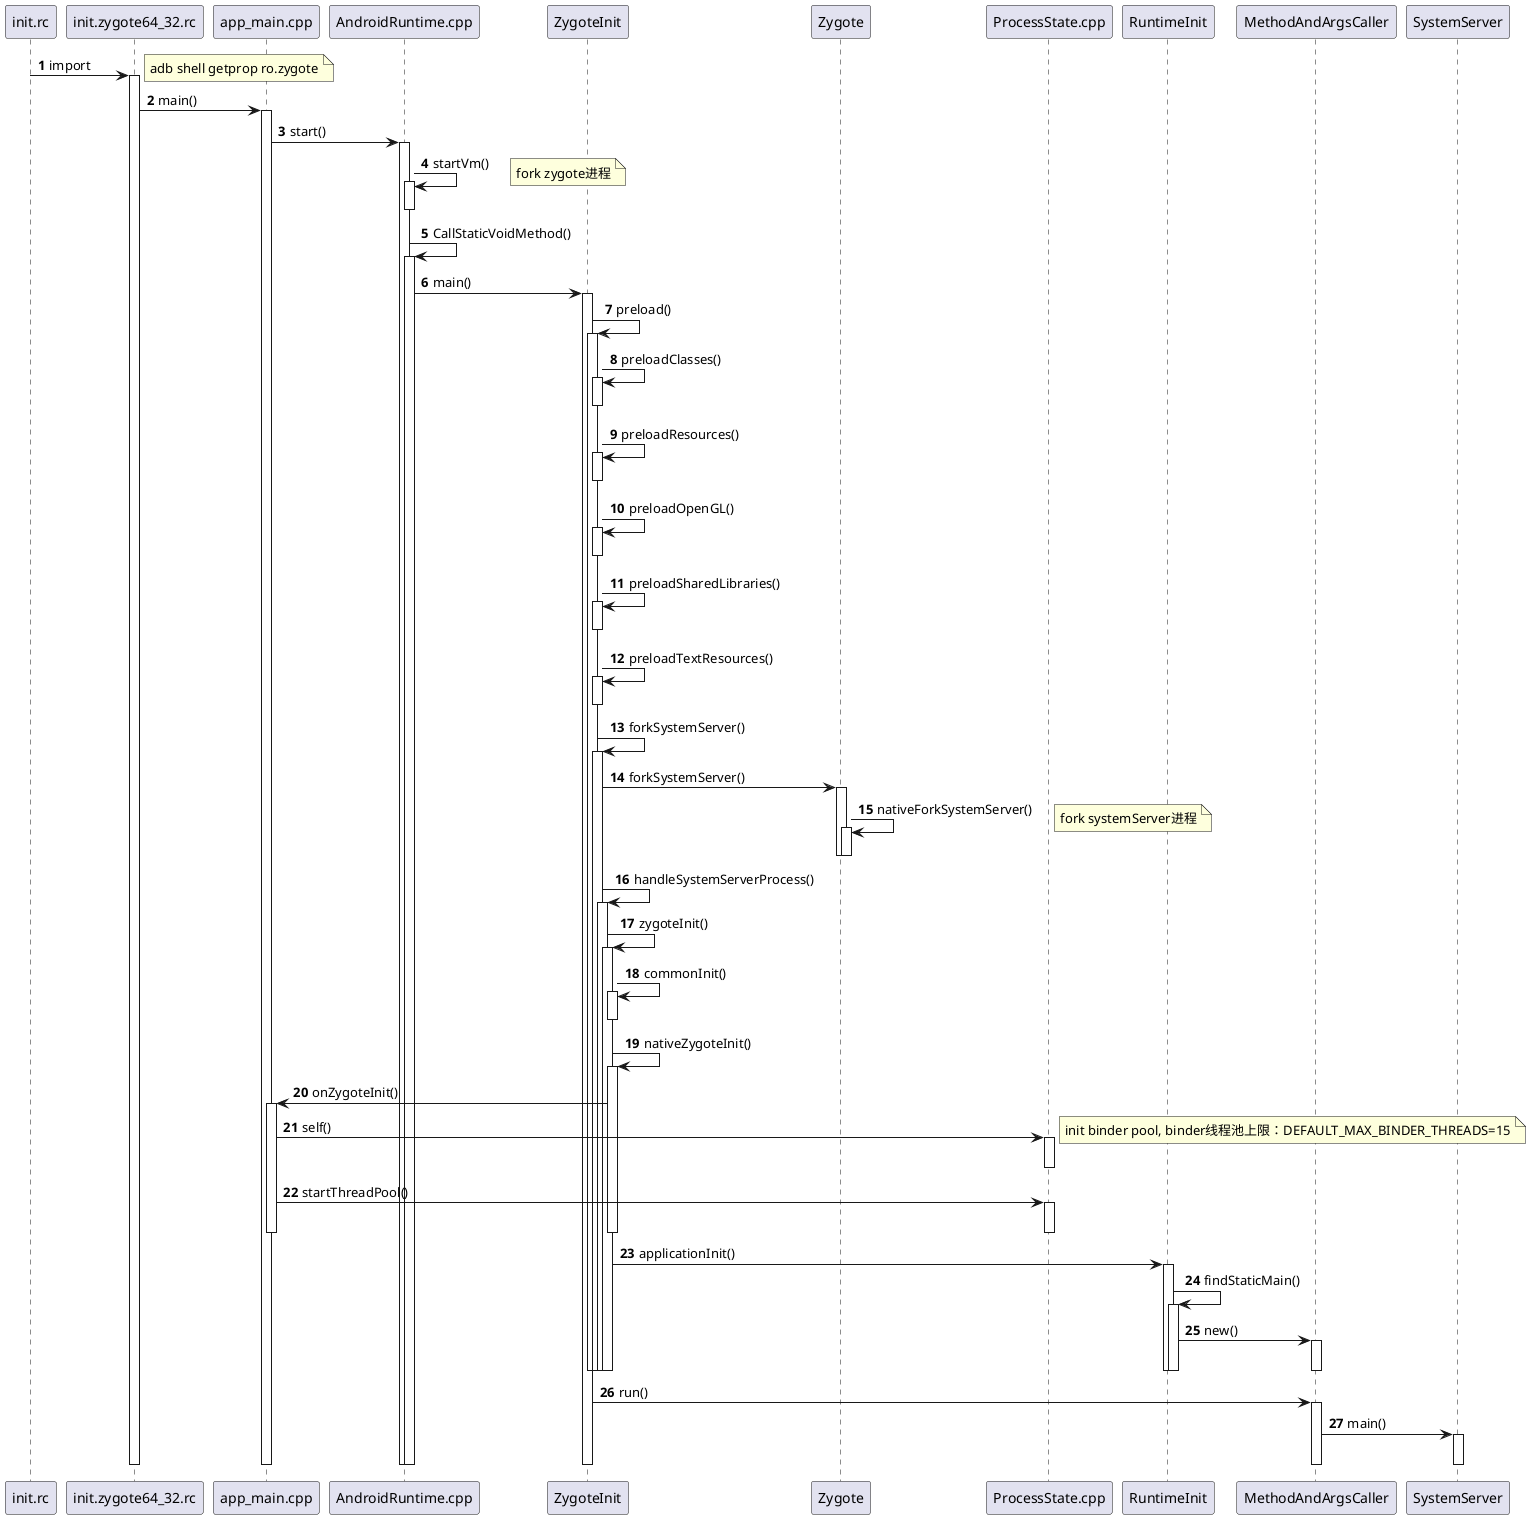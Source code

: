 @startuml
'https://plantuml.com/sequence-diagram

autonumber

init.rc -> init.zygote64_32.rc: import
activate init.zygote64_32.rc
note right:adb shell getprop ro.zygote
init.zygote64_32.rc -> app_main.cpp: main()
activate app_main.cpp
app_main.cpp -> AndroidRuntime.cpp: start()
activate AndroidRuntime.cpp
AndroidRuntime.cpp -> AndroidRuntime.cpp: startVm()
activate AndroidRuntime.cpp
deactivate AndroidRuntime.cpp
note right:fork zygote进程
AndroidRuntime.cpp -> AndroidRuntime.cpp: CallStaticVoidMethod()
activate AndroidRuntime.cpp
AndroidRuntime.cpp -> ZygoteInit: main()
activate ZygoteInit
ZygoteInit -> ZygoteInit: preload()
activate ZygoteInit
ZygoteInit -> ZygoteInit: preloadClasses()
activate ZygoteInit
deactivate ZygoteInit
ZygoteInit -> ZygoteInit: preloadResources()
activate ZygoteInit
deactivate ZygoteInit
ZygoteInit -> ZygoteInit: preloadOpenGL()
activate ZygoteInit
deactivate ZygoteInit
ZygoteInit -> ZygoteInit: preloadSharedLibraries()
activate ZygoteInit
deactivate ZygoteInit
ZygoteInit -> ZygoteInit: preloadTextResources()
activate ZygoteInit
deactivate ZygoteInit
ZygoteInit -> ZygoteInit: forkSystemServer()
activate ZygoteInit
ZygoteInit -> Zygote: forkSystemServer()
activate Zygote
Zygote -> Zygote: nativeForkSystemServer()
note right: fork systemServer进程
activate Zygote
deactivate Zygote
deactivate Zygote
ZygoteInit -> ZygoteInit: handleSystemServerProcess()
activate ZygoteInit
ZygoteInit -> ZygoteInit: zygoteInit()
activate ZygoteInit
ZygoteInit -> ZygoteInit: commonInit()
activate ZygoteInit
deactivate ZygoteInit
ZygoteInit -> ZygoteInit: nativeZygoteInit()
activate ZygoteInit
ZygoteInit -> app_main.cpp: onZygoteInit()
activate app_main.cpp
app_main.cpp -> ProcessState.cpp: self()
note right: init binder pool, binder线程池上限：DEFAULT_MAX_BINDER_THREADS=15
activate ProcessState.cpp
deactivate ProcessState.cpp
app_main.cpp -> ProcessState.cpp: startThreadPool()
activate ProcessState.cpp
deactivate ProcessState.cpp
deactivate app_main.cpp
deactivate ZygoteInit
ZygoteInit -> RuntimeInit: applicationInit()
activate RuntimeInit
RuntimeInit -> RuntimeInit: findStaticMain()
activate RuntimeInit
RuntimeInit -> MethodAndArgsCaller: new()
activate MethodAndArgsCaller
deactivate MethodAndArgsCaller
deactivate RuntimeInit
deactivate RuntimeInit
deactivate ZygoteInit
deactivate ZygoteInit
deactivate ZygoteInit
deactivate ZygoteInit
ZygoteInit -> MethodAndArgsCaller: run()
activate MethodAndArgsCaller
MethodAndArgsCaller -> SystemServer: main()
activate SystemServer
deactivate SystemServer
deactivate MethodAndArgsCaller
deactivate ZygoteInit
deactivate AndroidRuntime.cpp
deactivate AndroidRuntime.cpp
deactivate app_main.cpp
deactivate init.zygote64_32.rc

@enduml
